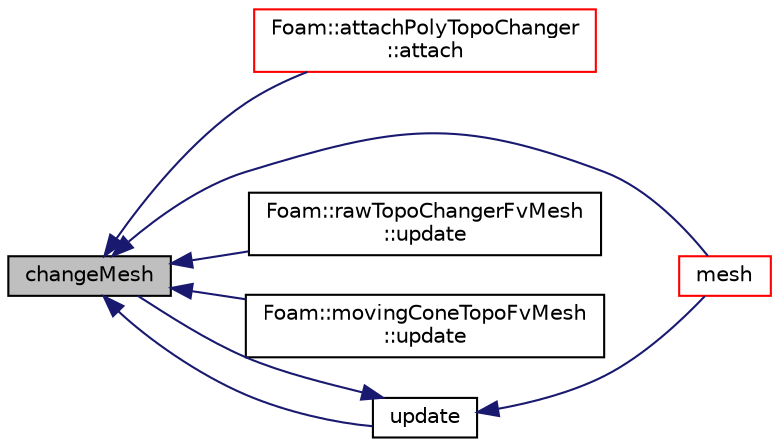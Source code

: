 digraph "changeMesh"
{
  bgcolor="transparent";
  edge [fontname="Helvetica",fontsize="10",labelfontname="Helvetica",labelfontsize="10"];
  node [fontname="Helvetica",fontsize="10",shape=record];
  rankdir="LR";
  Node1 [label="changeMesh",height=0.2,width=0.4,color="black", fillcolor="grey75", style="filled", fontcolor="black"];
  Node1 -> Node2 [dir="back",color="midnightblue",fontsize="10",style="solid",fontname="Helvetica"];
  Node2 [label="Foam::attachPolyTopoChanger\l::attach",height=0.2,width=0.4,color="red",URL="$a00082.html#a655f9a7493e609affecc9d220fb2a843",tooltip="Attach mesh. By default filter out empty patches. "];
  Node1 -> Node3 [dir="back",color="midnightblue",fontsize="10",style="solid",fontname="Helvetica"];
  Node3 [label="mesh",height=0.2,width=0.4,color="red",URL="$a01978.html#aa51573bc757d5d5bb058db0464886447",tooltip="Return the mesh reference. "];
  Node1 -> Node4 [dir="back",color="midnightblue",fontsize="10",style="solid",fontname="Helvetica"];
  Node4 [label="Foam::rawTopoChangerFvMesh\l::update",height=0.2,width=0.4,color="black",URL="$a02122.html#aa2aac016e2bf7b5bd2b271786c2791aa",tooltip="Update the mesh for both mesh motion and topology change. "];
  Node1 -> Node5 [dir="back",color="midnightblue",fontsize="10",style="solid",fontname="Helvetica"];
  Node5 [label="Foam::movingConeTopoFvMesh\l::update",height=0.2,width=0.4,color="black",URL="$a01569.html#aa2aac016e2bf7b5bd2b271786c2791aa",tooltip="Update the mesh for both mesh motion and topology change. "];
  Node1 -> Node6 [dir="back",color="midnightblue",fontsize="10",style="solid",fontname="Helvetica"];
  Node6 [label="update",height=0.2,width=0.4,color="black",URL="$a01978.html#accc228623c2483264bcb2d8f3d47b4db",tooltip="Force recalculation of locally stored data on topological change. "];
  Node6 -> Node1 [dir="back",color="midnightblue",fontsize="10",style="solid",fontname="Helvetica"];
  Node6 -> Node3 [dir="back",color="midnightblue",fontsize="10",style="solid",fontname="Helvetica"];
}
